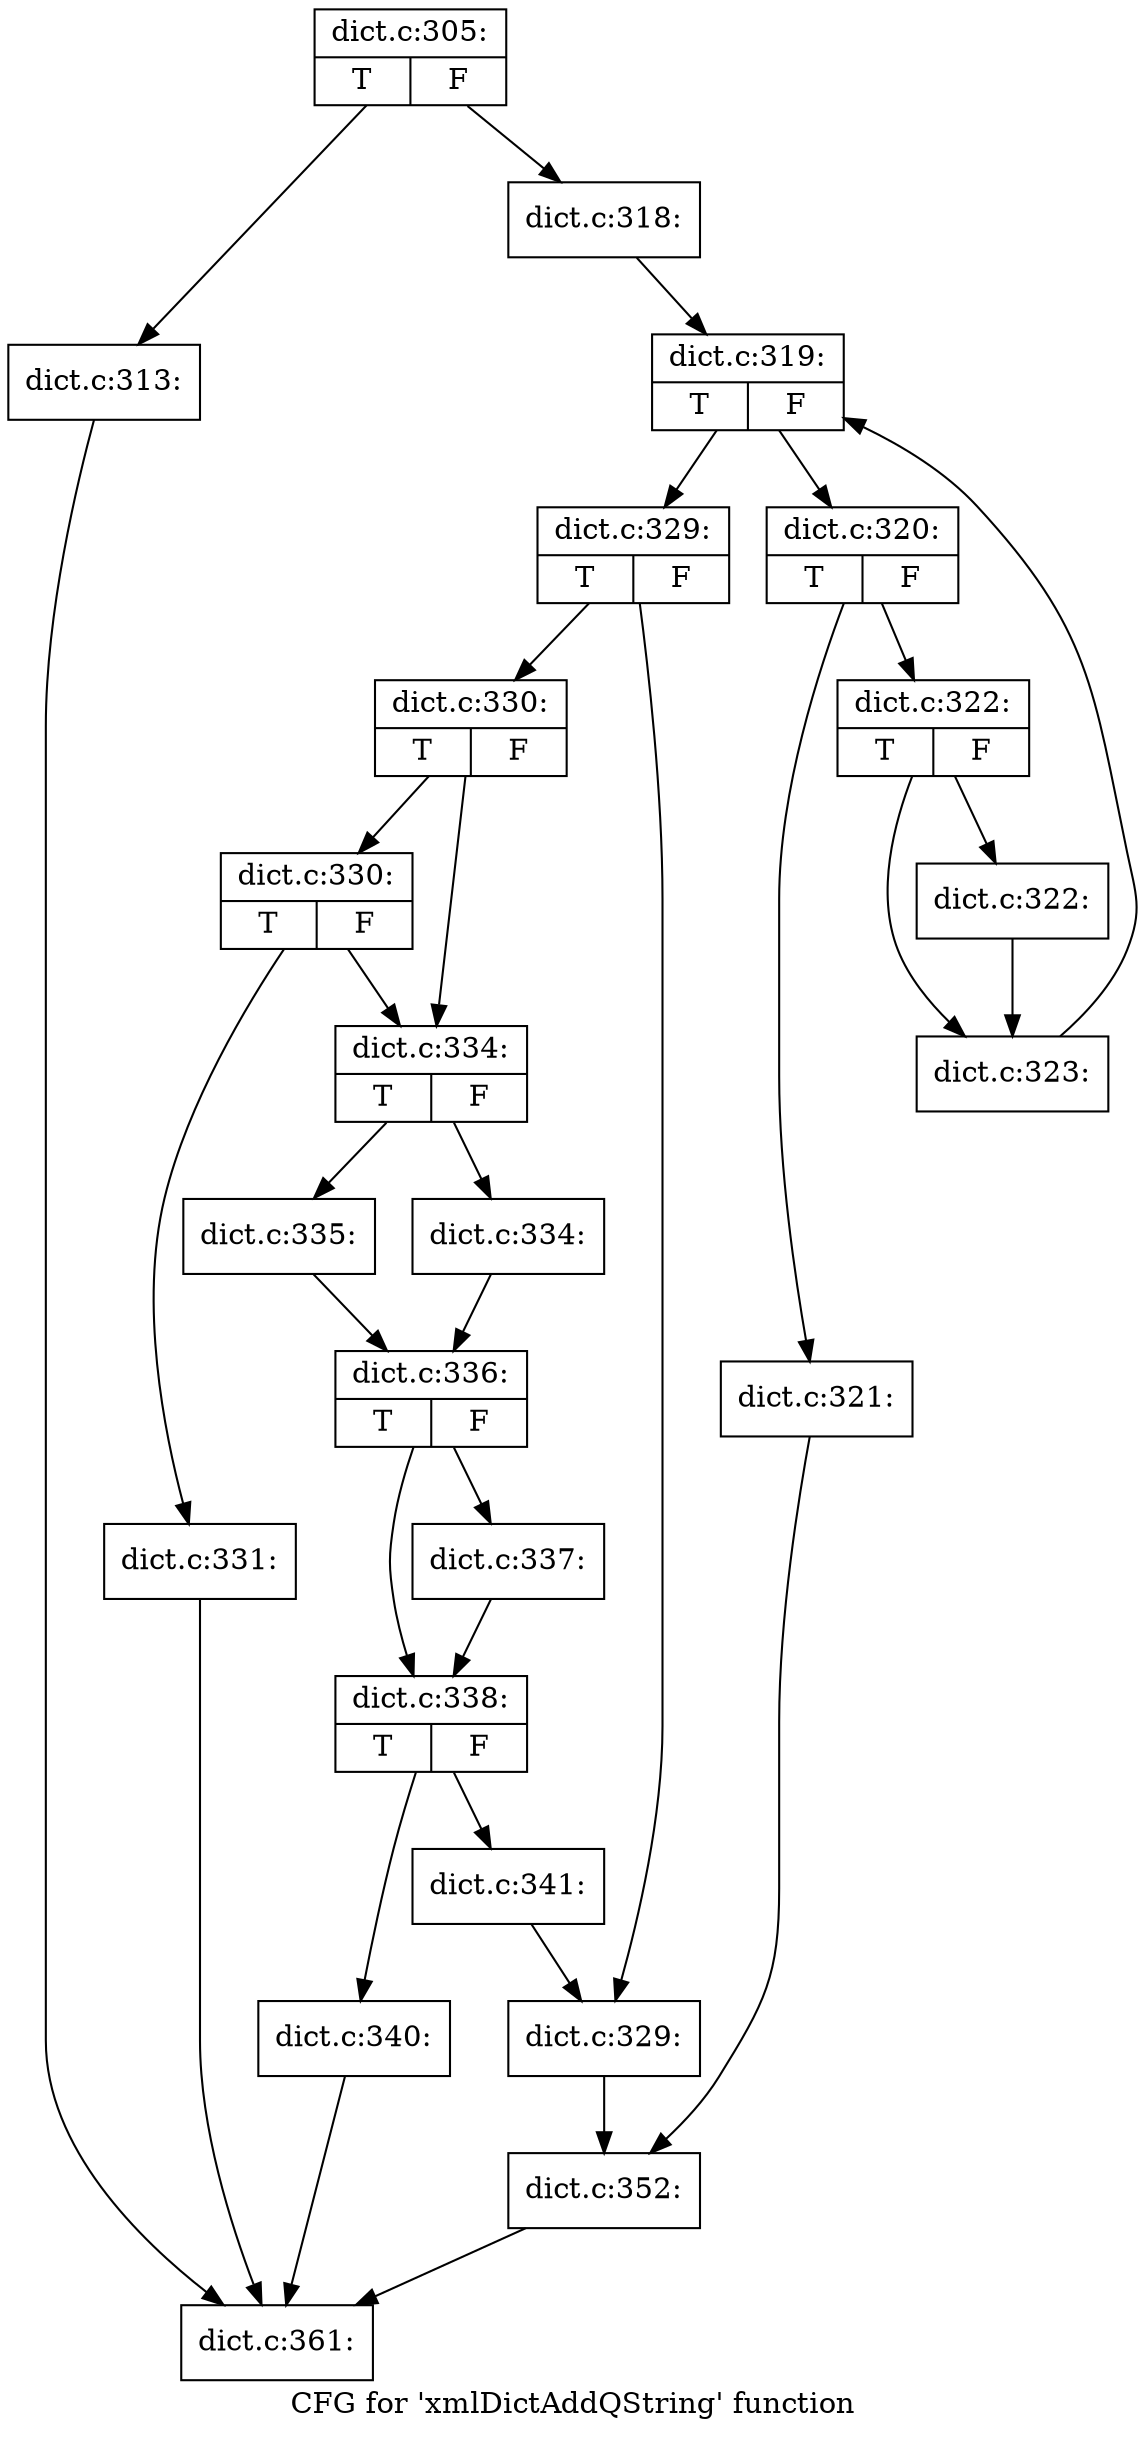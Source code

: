 digraph "CFG for 'xmlDictAddQString' function" {
	label="CFG for 'xmlDictAddQString' function";

	Node0x495c780 [shape=record,label="{dict.c:305:|{<s0>T|<s1>F}}"];
	Node0x495c780 -> Node0x4965180;
	Node0x495c780 -> Node0x49651d0;
	Node0x4965180 [shape=record,label="{dict.c:313:}"];
	Node0x4965180 -> Node0x4963c00;
	Node0x49651d0 [shape=record,label="{dict.c:318:}"];
	Node0x49651d0 -> Node0x4965b00;
	Node0x4965b00 [shape=record,label="{dict.c:319:|{<s0>T|<s1>F}}"];
	Node0x4965b00 -> Node0x4965ef0;
	Node0x4965b00 -> Node0x4965d20;
	Node0x4965ef0 [shape=record,label="{dict.c:320:|{<s0>T|<s1>F}}"];
	Node0x4965ef0 -> Node0x49660b0;
	Node0x4965ef0 -> Node0x4966100;
	Node0x49660b0 [shape=record,label="{dict.c:321:}"];
	Node0x49660b0 -> Node0x4966920;
	Node0x4966100 [shape=record,label="{dict.c:322:|{<s0>T|<s1>F}}"];
	Node0x4966100 -> Node0x4967380;
	Node0x4966100 -> Node0x49673d0;
	Node0x4967380 [shape=record,label="{dict.c:322:}"];
	Node0x4967380 -> Node0x49673d0;
	Node0x49673d0 [shape=record,label="{dict.c:323:}"];
	Node0x49673d0 -> Node0x4965b00;
	Node0x4965d20 [shape=record,label="{dict.c:329:|{<s0>T|<s1>F}}"];
	Node0x4965d20 -> Node0x4968230;
	Node0x4965d20 -> Node0x4968280;
	Node0x4968230 [shape=record,label="{dict.c:330:|{<s0>T|<s1>F}}"];
	Node0x4968230 -> Node0x49686e0;
	Node0x4968230 -> Node0x4968690;
	Node0x49686e0 [shape=record,label="{dict.c:330:|{<s0>T|<s1>F}}"];
	Node0x49686e0 -> Node0x4968640;
	Node0x49686e0 -> Node0x4968690;
	Node0x4968640 [shape=record,label="{dict.c:331:}"];
	Node0x4968640 -> Node0x4963c00;
	Node0x4968690 [shape=record,label="{dict.c:334:|{<s0>T|<s1>F}}"];
	Node0x4968690 -> Node0x49690d0;
	Node0x4968690 -> Node0x4969170;
	Node0x49690d0 [shape=record,label="{dict.c:334:}"];
	Node0x49690d0 -> Node0x4969120;
	Node0x4969170 [shape=record,label="{dict.c:335:}"];
	Node0x4969170 -> Node0x4969120;
	Node0x4969120 [shape=record,label="{dict.c:336:|{<s0>T|<s1>F}}"];
	Node0x4969120 -> Node0x4969850;
	Node0x4969120 -> Node0x49698a0;
	Node0x4969850 [shape=record,label="{dict.c:337:}"];
	Node0x4969850 -> Node0x49698a0;
	Node0x49698a0 [shape=record,label="{dict.c:338:|{<s0>T|<s1>F}}"];
	Node0x49698a0 -> Node0x496a940;
	Node0x49698a0 -> Node0x496a990;
	Node0x496a940 [shape=record,label="{dict.c:340:}"];
	Node0x496a940 -> Node0x4963c00;
	Node0x496a990 [shape=record,label="{dict.c:341:}"];
	Node0x496a990 -> Node0x4968280;
	Node0x4968280 [shape=record,label="{dict.c:329:}"];
	Node0x4968280 -> Node0x4966920;
	Node0x4966920 [shape=record,label="{dict.c:352:}"];
	Node0x4966920 -> Node0x4963c00;
	Node0x4963c00 [shape=record,label="{dict.c:361:}"];
}
